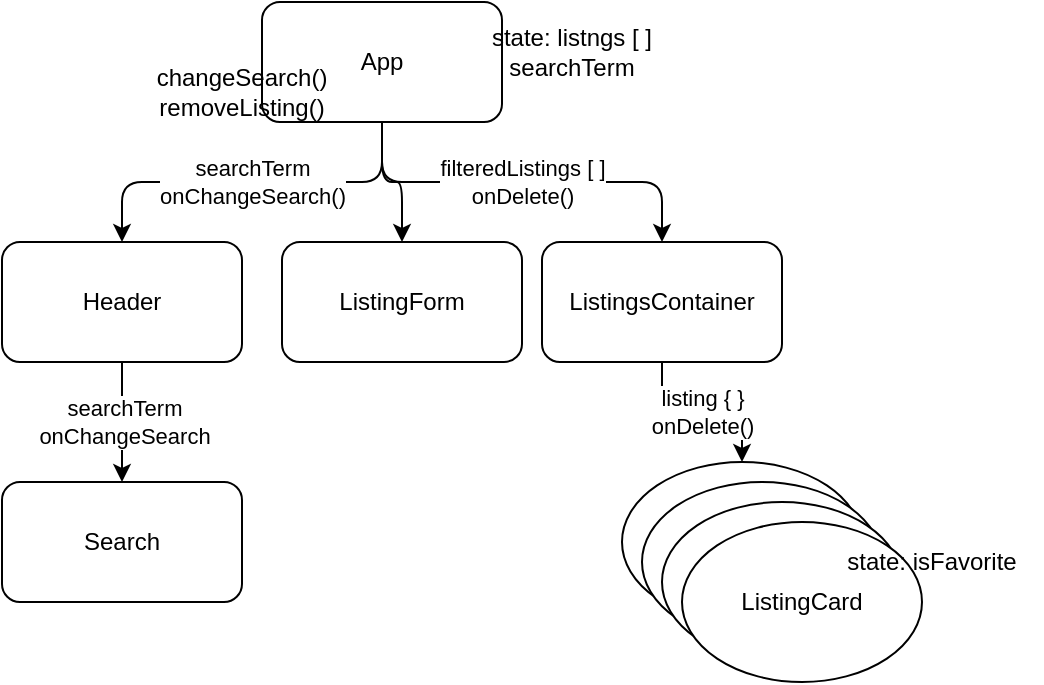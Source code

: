 <mxfile>
    <diagram id="g710EXB7YFf31PuVLExZ" name="Page-1">
        <mxGraphModel dx="675" dy="562" grid="1" gridSize="10" guides="1" tooltips="1" connect="1" arrows="1" fold="1" page="1" pageScale="1" pageWidth="850" pageHeight="1100" math="0" shadow="0">
            <root>
                <mxCell id="0"/>
                <mxCell id="1" parent="0"/>
                <mxCell id="10" value="searchTerm&lt;br&gt;onChangeSearch()" style="edgeStyle=orthogonalEdgeStyle;html=1;exitX=0.5;exitY=1;exitDx=0;exitDy=0;entryX=0.5;entryY=0;entryDx=0;entryDy=0;" edge="1" parent="1" source="2" target="3">
                    <mxGeometry relative="1" as="geometry"/>
                </mxCell>
                <mxCell id="11" value="filteredListings [ ]&lt;br&gt;onDelete()" style="edgeStyle=orthogonalEdgeStyle;html=1;exitX=0.5;exitY=1;exitDx=0;exitDy=0;entryX=0.5;entryY=0;entryDx=0;entryDy=0;" edge="1" parent="1" source="2" target="4">
                    <mxGeometry relative="1" as="geometry"/>
                </mxCell>
                <mxCell id="20" style="edgeStyle=orthogonalEdgeStyle;html=1;exitX=0.5;exitY=1;exitDx=0;exitDy=0;entryX=0.5;entryY=0;entryDx=0;entryDy=0;" edge="1" parent="1" source="2" target="19">
                    <mxGeometry relative="1" as="geometry"/>
                </mxCell>
                <mxCell id="2" value="App" style="rounded=1;whiteSpace=wrap;html=1;" vertex="1" parent="1">
                    <mxGeometry x="270" y="30" width="120" height="60" as="geometry"/>
                </mxCell>
                <mxCell id="12" style="edgeStyle=orthogonalEdgeStyle;html=1;exitX=0.5;exitY=1;exitDx=0;exitDy=0;entryX=0.5;entryY=0;entryDx=0;entryDy=0;" edge="1" parent="1" source="3" target="5">
                    <mxGeometry relative="1" as="geometry"/>
                </mxCell>
                <mxCell id="18" value="searchTerm&lt;br&gt;onChangeSearch" style="edgeLabel;html=1;align=center;verticalAlign=middle;resizable=0;points=[];" vertex="1" connectable="0" parent="12">
                    <mxGeometry y="1" relative="1" as="geometry">
                        <mxPoint as="offset"/>
                    </mxGeometry>
                </mxCell>
                <mxCell id="3" value="Header" style="rounded=1;whiteSpace=wrap;html=1;" vertex="1" parent="1">
                    <mxGeometry x="140" y="150" width="120" height="60" as="geometry"/>
                </mxCell>
                <mxCell id="14" value="listing { }&lt;br&gt;onDelete()" style="edgeStyle=orthogonalEdgeStyle;html=1;exitX=0.5;exitY=1;exitDx=0;exitDy=0;entryX=0.5;entryY=0;entryDx=0;entryDy=0;" edge="1" parent="1" source="4" target="6">
                    <mxGeometry relative="1" as="geometry"/>
                </mxCell>
                <mxCell id="4" value="ListingsContainer" style="rounded=1;whiteSpace=wrap;html=1;" vertex="1" parent="1">
                    <mxGeometry x="410" y="150" width="120" height="60" as="geometry"/>
                </mxCell>
                <mxCell id="5" value="Search" style="rounded=1;whiteSpace=wrap;html=1;" vertex="1" parent="1">
                    <mxGeometry x="140" y="270" width="120" height="60" as="geometry"/>
                </mxCell>
                <mxCell id="6" value="ListingCard" style="ellipse;whiteSpace=wrap;html=1;" vertex="1" parent="1">
                    <mxGeometry x="450" y="260" width="120" height="80" as="geometry"/>
                </mxCell>
                <mxCell id="7" value="ListingCard" style="ellipse;whiteSpace=wrap;html=1;" vertex="1" parent="1">
                    <mxGeometry x="460" y="270" width="120" height="80" as="geometry"/>
                </mxCell>
                <mxCell id="8" value="ListingCard" style="ellipse;whiteSpace=wrap;html=1;" vertex="1" parent="1">
                    <mxGeometry x="470" y="280" width="120" height="80" as="geometry"/>
                </mxCell>
                <mxCell id="9" value="ListingCard" style="ellipse;whiteSpace=wrap;html=1;" vertex="1" parent="1">
                    <mxGeometry x="480" y="290" width="120" height="80" as="geometry"/>
                </mxCell>
                <mxCell id="15" value="state: listngs [ ]&lt;br&gt;searchTerm" style="text;html=1;strokeColor=none;fillColor=none;align=center;verticalAlign=middle;whiteSpace=wrap;rounded=0;" vertex="1" parent="1">
                    <mxGeometry x="360" y="40" width="130" height="30" as="geometry"/>
                </mxCell>
                <mxCell id="16" value="state: isFavorite" style="text;html=1;strokeColor=none;fillColor=none;align=center;verticalAlign=middle;whiteSpace=wrap;rounded=0;" vertex="1" parent="1">
                    <mxGeometry x="550" y="295" width="110" height="30" as="geometry"/>
                </mxCell>
                <mxCell id="17" value="changeSearch()&lt;br&gt;removeListing()" style="text;html=1;strokeColor=none;fillColor=none;align=center;verticalAlign=middle;whiteSpace=wrap;rounded=0;" vertex="1" parent="1">
                    <mxGeometry x="230" y="60" width="60" height="30" as="geometry"/>
                </mxCell>
                <mxCell id="19" value="ListingForm" style="rounded=1;whiteSpace=wrap;html=1;" vertex="1" parent="1">
                    <mxGeometry x="280" y="150" width="120" height="60" as="geometry"/>
                </mxCell>
            </root>
        </mxGraphModel>
    </diagram>
</mxfile>